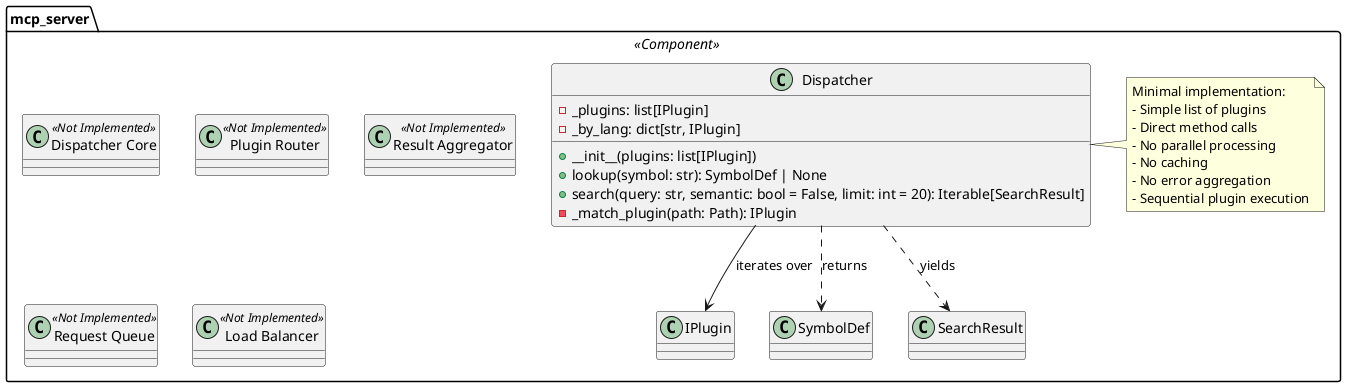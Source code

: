 @startuml dispatcher_actual
!define COMPONENT_INTERFACE <<Component Interface>>
!define INTERNAL <<Internal>>
!define NOT_IMPLEMENTED <<Not Implemented>>

' This diagram reflects the ACTUAL implementation in dispatcher.py

package "mcp_server" <<Component>> {
    
    ' ========================================
    ' Actual Dispatcher Implementation
    ' ========================================
    
    class Dispatcher {
        -_plugins: list[IPlugin]
        -_by_lang: dict[str, IPlugin]
        
        +__init__(plugins: list[IPlugin])
        +lookup(symbol: str): SymbolDef | None
        +search(query: str, semantic: bool = False, limit: int = 20): Iterable[SearchResult]
        -_match_plugin(path: Path): IPlugin
    }
    
    ' ========================================
    ' NOT IMPLEMENTED Components
    ' ========================================
    
    class "Dispatcher Core" NOT_IMPLEMENTED {
        ' No formal IDispatcher interface
        ' No IRequestRouter interface
    }
    
    class "Plugin Router" NOT_IMPLEMENTED {
        ' Basic plugin matching by file extension only
        ' No IPluginRouter interface
        ' No IFileTypeMatcher interface
    }
    
    class "Result Aggregator" NOT_IMPLEMENTED {
        ' Simple iteration over plugins
        ' No IResultAggregator interface
        ' No IResultMerger interface
        ' No parallel processing
    }
    
    class "Request Queue" NOT_IMPLEMENTED {
        ' No request queueing
        ' No async processing
        ' No priority handling
    }
    
    class "Load Balancer" NOT_IMPLEMENTED {
        ' No load balancing
        ' No plugin health checks
        ' No failover
    }
    
    ' ========================================
    ' Relationships
    ' ========================================
    
    Dispatcher --> IPlugin : iterates over
    Dispatcher ..> SymbolDef : returns
    Dispatcher ..> SearchResult : yields
    
    note right of Dispatcher
        Minimal implementation:
        - Simple list of plugins
        - Direct method calls
        - No parallel processing
        - No caching
        - No error aggregation
        - Sequential plugin execution
    end note
}

@enduml